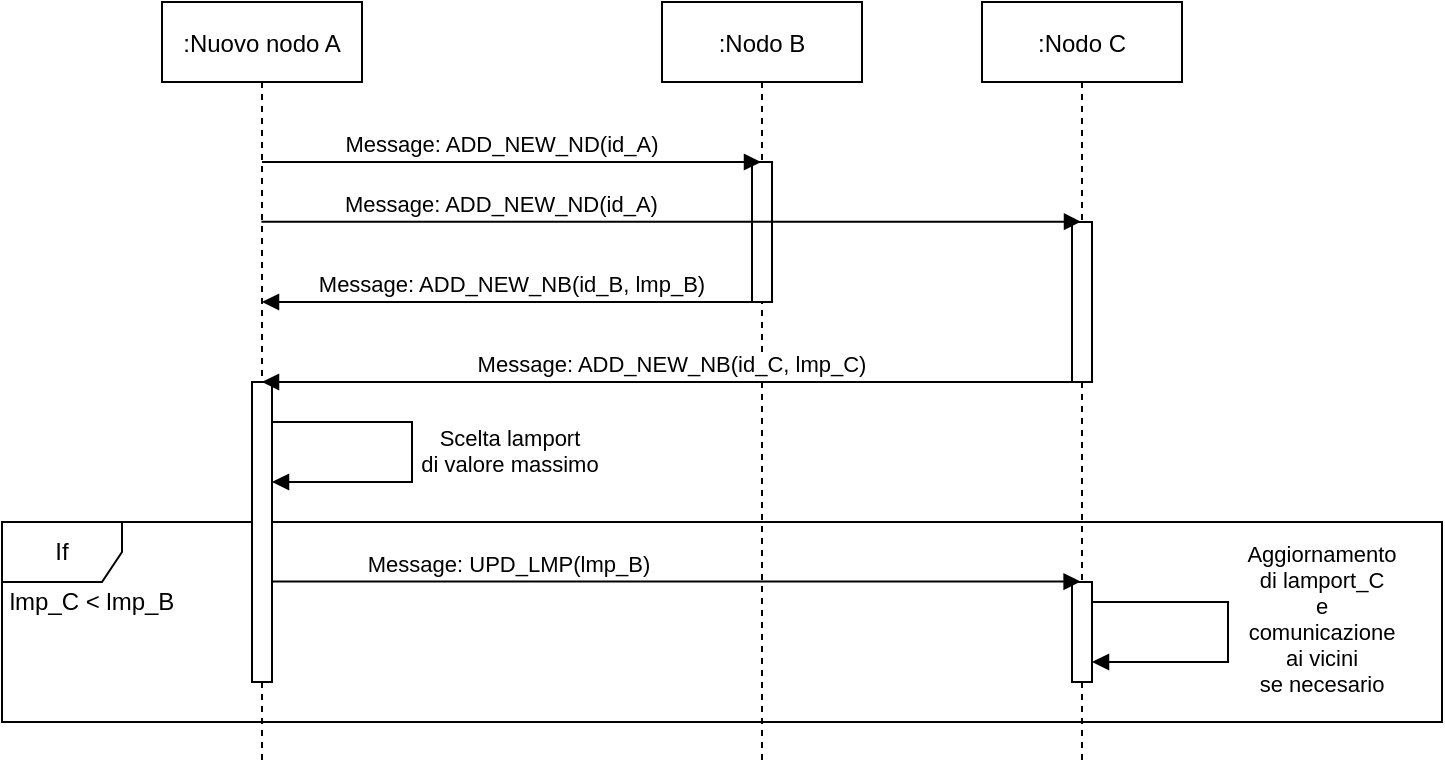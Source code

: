 <mxfile version="14.5.8" type="device"><diagram id="kgpKYQtTHZ0yAKxKKP6v" name="Page-1"><mxGraphModel dx="823" dy="896" grid="1" gridSize="10" guides="1" tooltips="1" connect="1" arrows="1" fold="1" page="1" pageScale="1" pageWidth="850" pageHeight="1100" math="0" shadow="0"><root><mxCell id="0"/><mxCell id="1" parent="0"/><mxCell id="msisU-HnzpRBfNeTb281-55" value="If" style="shape=umlFrame;whiteSpace=wrap;html=1;" vertex="1" parent="1"><mxGeometry x="860" y="270" width="720" height="100" as="geometry"/></mxCell><mxCell id="msisU-HnzpRBfNeTb281-43" value=":Nuovo nodo A" style="shape=umlLifeline;perimeter=lifelinePerimeter;container=1;collapsible=0;recursiveResize=0;rounded=0;shadow=0;strokeWidth=1;" vertex="1" parent="1"><mxGeometry x="940" y="10" width="100" height="380" as="geometry"/></mxCell><mxCell id="msisU-HnzpRBfNeTb281-49" value="" style="points=[];perimeter=orthogonalPerimeter;rounded=0;shadow=0;strokeWidth=1;" vertex="1" parent="msisU-HnzpRBfNeTb281-43"><mxGeometry x="45" y="190" width="10" height="150" as="geometry"/></mxCell><mxCell id="msisU-HnzpRBfNeTb281-54" value="Scelta lamport &#10;di valore massimo" style="verticalAlign=bottom;endArrow=block;shadow=0;strokeWidth=1;rounded=0;" edge="1" parent="msisU-HnzpRBfNeTb281-43" source="msisU-HnzpRBfNeTb281-49" target="msisU-HnzpRBfNeTb281-49"><mxGeometry x="0.188" y="-50" relative="1" as="geometry"><mxPoint x="60" y="240" as="sourcePoint"/><mxPoint x="60" y="270" as="targetPoint"/><Array as="points"><mxPoint x="125" y="210"/><mxPoint x="125" y="240"/></Array><mxPoint x="50" y="50" as="offset"/></mxGeometry></mxCell><mxCell id="msisU-HnzpRBfNeTb281-44" value=":Nodo B" style="shape=umlLifeline;perimeter=lifelinePerimeter;container=1;collapsible=0;recursiveResize=0;rounded=0;shadow=0;strokeWidth=1;" vertex="1" parent="1"><mxGeometry x="1190" y="10" width="100" height="380" as="geometry"/></mxCell><mxCell id="msisU-HnzpRBfNeTb281-47" value="" style="points=[];perimeter=orthogonalPerimeter;rounded=0;shadow=0;strokeWidth=1;" vertex="1" parent="msisU-HnzpRBfNeTb281-44"><mxGeometry x="45" y="80" width="10" height="70" as="geometry"/></mxCell><mxCell id="msisU-HnzpRBfNeTb281-46" value="Message: ADD_NEW_ND(id_A)" style="verticalAlign=bottom;endArrow=block;shadow=0;strokeWidth=1;" edge="1" parent="1" target="msisU-HnzpRBfNeTb281-44"><mxGeometry x="-0.038" relative="1" as="geometry"><mxPoint x="990" y="90" as="sourcePoint"/><mxPoint x="1190" y="90" as="targetPoint"/><Array as="points"/><mxPoint as="offset"/></mxGeometry></mxCell><mxCell id="msisU-HnzpRBfNeTb281-48" value="Message: ADD_NEW_NB(id_B, lmp_B)" style="verticalAlign=bottom;endArrow=none;shadow=0;strokeWidth=1;startArrow=block;startFill=1;endFill=0;" edge="1" parent="1"><mxGeometry relative="1" as="geometry"><mxPoint x="990" y="160" as="sourcePoint"/><mxPoint x="1240" y="160" as="targetPoint"/><Array as="points"/></mxGeometry></mxCell><mxCell id="msisU-HnzpRBfNeTb281-50" value=":Nodo C" style="shape=umlLifeline;perimeter=lifelinePerimeter;container=1;collapsible=0;recursiveResize=0;rounded=0;shadow=0;strokeWidth=1;" vertex="1" parent="1"><mxGeometry x="1350" y="10" width="100" height="380" as="geometry"/></mxCell><mxCell id="msisU-HnzpRBfNeTb281-51" value="" style="points=[];perimeter=orthogonalPerimeter;rounded=0;shadow=0;strokeWidth=1;" vertex="1" parent="msisU-HnzpRBfNeTb281-50"><mxGeometry x="45" y="110" width="10" height="80" as="geometry"/></mxCell><mxCell id="msisU-HnzpRBfNeTb281-59" value="" style="points=[];perimeter=orthogonalPerimeter;rounded=0;shadow=0;strokeWidth=1;" vertex="1" parent="msisU-HnzpRBfNeTb281-50"><mxGeometry x="45" y="290" width="10" height="50" as="geometry"/></mxCell><mxCell id="msisU-HnzpRBfNeTb281-60" value="Aggiornamento &#10;di lamport_C&#10;e&#10;comunicazione &#10;ai vicini &#10;se necesario" style="verticalAlign=bottom;endArrow=block;shadow=0;strokeWidth=1;rounded=0;" edge="1" parent="msisU-HnzpRBfNeTb281-50" source="msisU-HnzpRBfNeTb281-59" target="msisU-HnzpRBfNeTb281-59"><mxGeometry x="0.181" y="51" relative="1" as="geometry"><mxPoint x="53" y="300" as="sourcePoint"/><mxPoint x="53" y="330" as="targetPoint"/><Array as="points"><mxPoint x="123" y="300"/><mxPoint x="123" y="330"/></Array><mxPoint x="47" y="-31" as="offset"/></mxGeometry></mxCell><mxCell id="msisU-HnzpRBfNeTb281-53" value="Message: ADD_NEW_NB(id_C, lmp_C)" style="verticalAlign=bottom;endArrow=none;shadow=0;strokeWidth=1;startArrow=block;startFill=1;endFill=0;" edge="1" parent="1" target="msisU-HnzpRBfNeTb281-50"><mxGeometry relative="1" as="geometry"><mxPoint x="990" y="200" as="sourcePoint"/><mxPoint x="1240" y="200" as="targetPoint"/><Array as="points"/></mxGeometry></mxCell><mxCell id="msisU-HnzpRBfNeTb281-52" value="Message: ADD_NEW_ND(id_A)" style="verticalAlign=bottom;endArrow=block;shadow=0;strokeWidth=1;exitX=0.497;exitY=0.289;exitDx=0;exitDy=0;exitPerimeter=0;" edge="1" parent="1"><mxGeometry x="-0.414" relative="1" as="geometry"><mxPoint x="989.7" y="119.82" as="sourcePoint"/><mxPoint x="1399.5" y="119.82" as="targetPoint"/><Array as="points"/><mxPoint as="offset"/></mxGeometry></mxCell><mxCell id="msisU-HnzpRBfNeTb281-56" value="lmp_C &amp;lt; lmp_B" style="text;html=1;strokeColor=none;fillColor=none;align=center;verticalAlign=middle;whiteSpace=wrap;rounded=0;" vertex="1" parent="1"><mxGeometry x="860" y="290" width="90" height="40" as="geometry"/></mxCell><mxCell id="msisU-HnzpRBfNeTb281-58" value="Message: UPD_LMP(lmp_B)" style="verticalAlign=bottom;endArrow=block;shadow=0;strokeWidth=1;entryX=0.493;entryY=0.644;entryDx=0;entryDy=0;entryPerimeter=0;" edge="1" parent="1"><mxGeometry x="-0.414" relative="1" as="geometry"><mxPoint x="995" y="299.8" as="sourcePoint"/><mxPoint x="1399.3" y="299.8" as="targetPoint"/><Array as="points"/><mxPoint as="offset"/></mxGeometry></mxCell></root></mxGraphModel></diagram></mxfile>